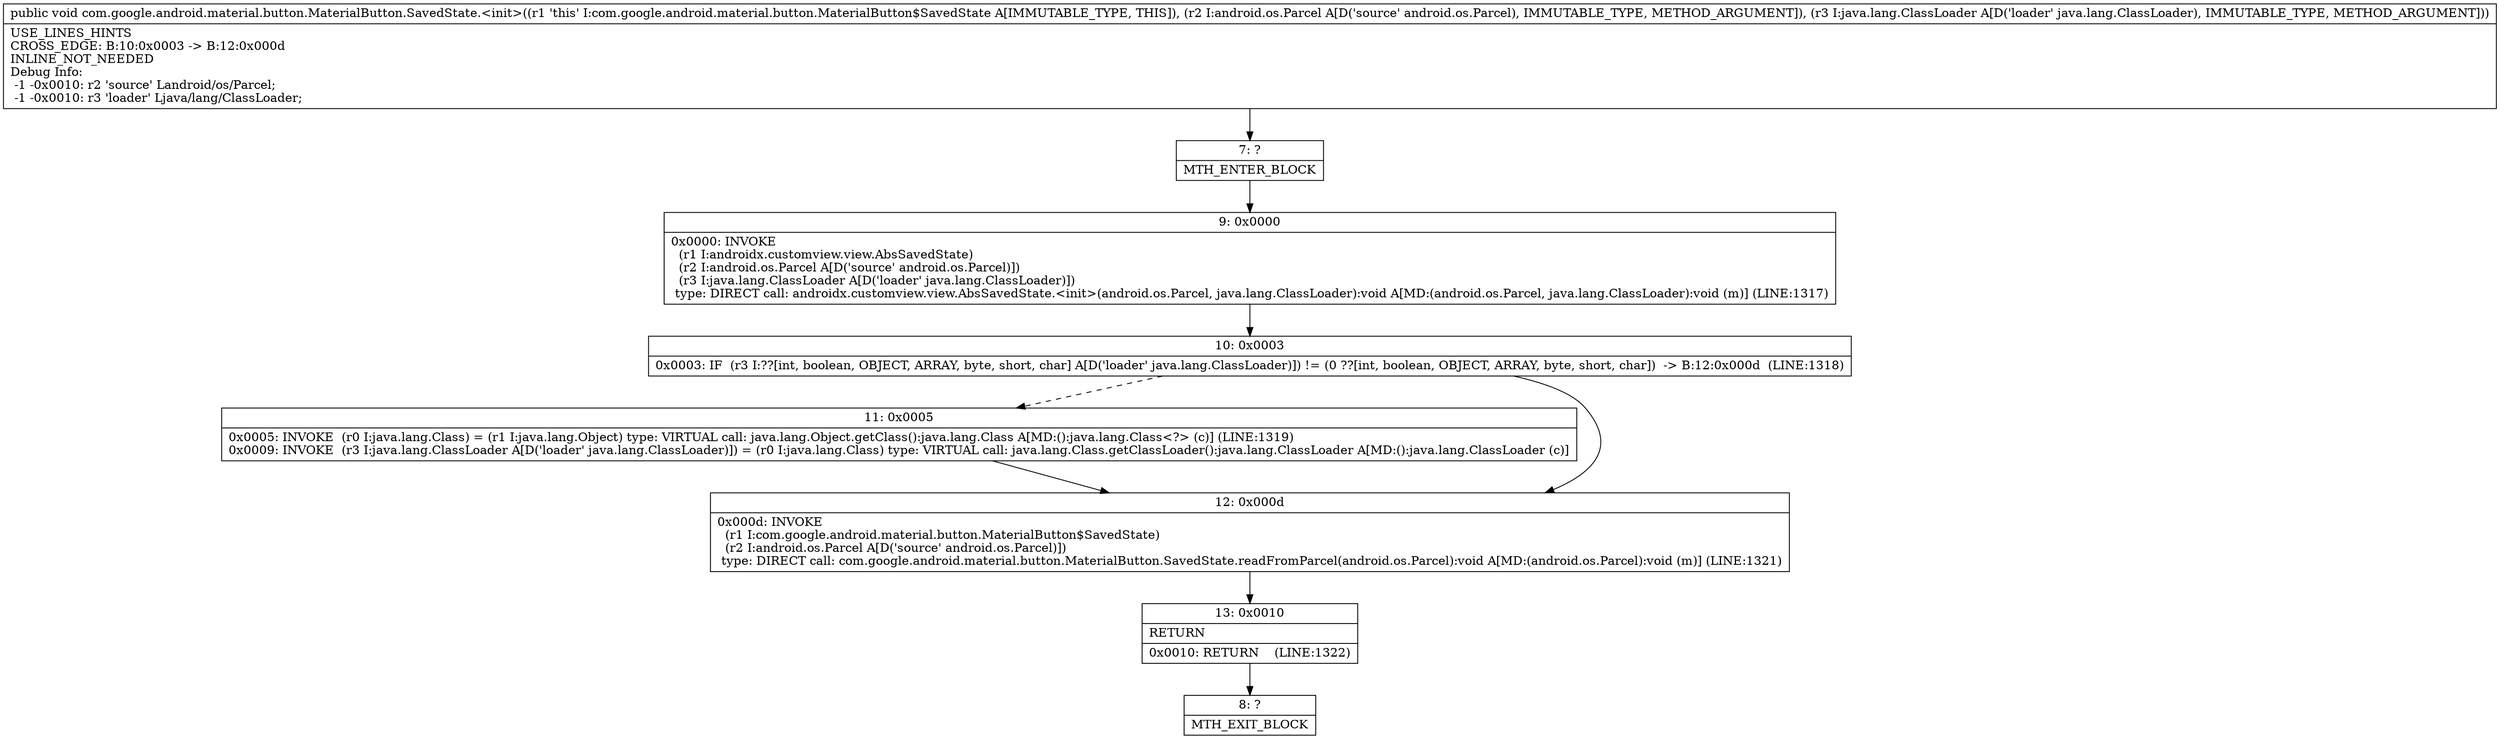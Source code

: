 digraph "CFG forcom.google.android.material.button.MaterialButton.SavedState.\<init\>(Landroid\/os\/Parcel;Ljava\/lang\/ClassLoader;)V" {
Node_7 [shape=record,label="{7\:\ ?|MTH_ENTER_BLOCK\l}"];
Node_9 [shape=record,label="{9\:\ 0x0000|0x0000: INVOKE  \l  (r1 I:androidx.customview.view.AbsSavedState)\l  (r2 I:android.os.Parcel A[D('source' android.os.Parcel)])\l  (r3 I:java.lang.ClassLoader A[D('loader' java.lang.ClassLoader)])\l type: DIRECT call: androidx.customview.view.AbsSavedState.\<init\>(android.os.Parcel, java.lang.ClassLoader):void A[MD:(android.os.Parcel, java.lang.ClassLoader):void (m)] (LINE:1317)\l}"];
Node_10 [shape=record,label="{10\:\ 0x0003|0x0003: IF  (r3 I:??[int, boolean, OBJECT, ARRAY, byte, short, char] A[D('loader' java.lang.ClassLoader)]) != (0 ??[int, boolean, OBJECT, ARRAY, byte, short, char])  \-\> B:12:0x000d  (LINE:1318)\l}"];
Node_11 [shape=record,label="{11\:\ 0x0005|0x0005: INVOKE  (r0 I:java.lang.Class) = (r1 I:java.lang.Object) type: VIRTUAL call: java.lang.Object.getClass():java.lang.Class A[MD:():java.lang.Class\<?\> (c)] (LINE:1319)\l0x0009: INVOKE  (r3 I:java.lang.ClassLoader A[D('loader' java.lang.ClassLoader)]) = (r0 I:java.lang.Class) type: VIRTUAL call: java.lang.Class.getClassLoader():java.lang.ClassLoader A[MD:():java.lang.ClassLoader (c)]\l}"];
Node_12 [shape=record,label="{12\:\ 0x000d|0x000d: INVOKE  \l  (r1 I:com.google.android.material.button.MaterialButton$SavedState)\l  (r2 I:android.os.Parcel A[D('source' android.os.Parcel)])\l type: DIRECT call: com.google.android.material.button.MaterialButton.SavedState.readFromParcel(android.os.Parcel):void A[MD:(android.os.Parcel):void (m)] (LINE:1321)\l}"];
Node_13 [shape=record,label="{13\:\ 0x0010|RETURN\l|0x0010: RETURN    (LINE:1322)\l}"];
Node_8 [shape=record,label="{8\:\ ?|MTH_EXIT_BLOCK\l}"];
MethodNode[shape=record,label="{public void com.google.android.material.button.MaterialButton.SavedState.\<init\>((r1 'this' I:com.google.android.material.button.MaterialButton$SavedState A[IMMUTABLE_TYPE, THIS]), (r2 I:android.os.Parcel A[D('source' android.os.Parcel), IMMUTABLE_TYPE, METHOD_ARGUMENT]), (r3 I:java.lang.ClassLoader A[D('loader' java.lang.ClassLoader), IMMUTABLE_TYPE, METHOD_ARGUMENT]))  | USE_LINES_HINTS\lCROSS_EDGE: B:10:0x0003 \-\> B:12:0x000d\lINLINE_NOT_NEEDED\lDebug Info:\l  \-1 \-0x0010: r2 'source' Landroid\/os\/Parcel;\l  \-1 \-0x0010: r3 'loader' Ljava\/lang\/ClassLoader;\l}"];
MethodNode -> Node_7;Node_7 -> Node_9;
Node_9 -> Node_10;
Node_10 -> Node_11[style=dashed];
Node_10 -> Node_12;
Node_11 -> Node_12;
Node_12 -> Node_13;
Node_13 -> Node_8;
}

